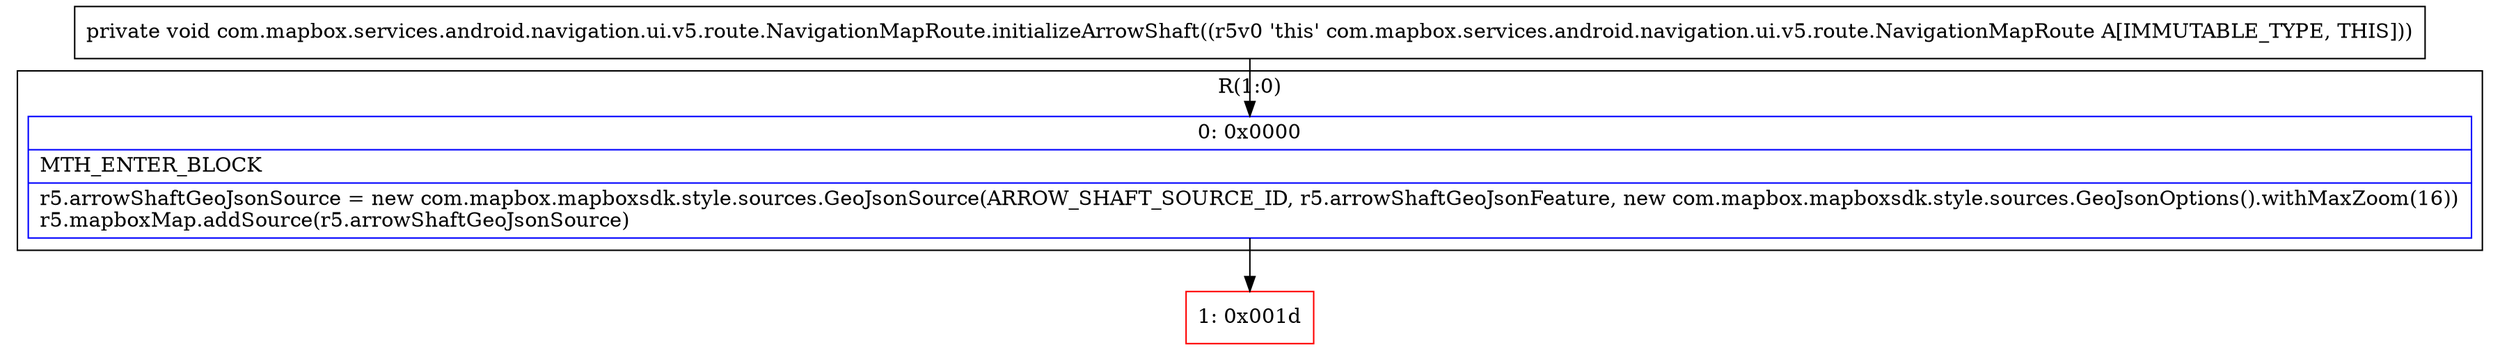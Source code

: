 digraph "CFG forcom.mapbox.services.android.navigation.ui.v5.route.NavigationMapRoute.initializeArrowShaft()V" {
subgraph cluster_Region_2104365414 {
label = "R(1:0)";
node [shape=record,color=blue];
Node_0 [shape=record,label="{0\:\ 0x0000|MTH_ENTER_BLOCK\l|r5.arrowShaftGeoJsonSource = new com.mapbox.mapboxsdk.style.sources.GeoJsonSource(ARROW_SHAFT_SOURCE_ID, r5.arrowShaftGeoJsonFeature, new com.mapbox.mapboxsdk.style.sources.GeoJsonOptions().withMaxZoom(16))\lr5.mapboxMap.addSource(r5.arrowShaftGeoJsonSource)\l}"];
}
Node_1 [shape=record,color=red,label="{1\:\ 0x001d}"];
MethodNode[shape=record,label="{private void com.mapbox.services.android.navigation.ui.v5.route.NavigationMapRoute.initializeArrowShaft((r5v0 'this' com.mapbox.services.android.navigation.ui.v5.route.NavigationMapRoute A[IMMUTABLE_TYPE, THIS])) }"];
MethodNode -> Node_0;
Node_0 -> Node_1;
}

